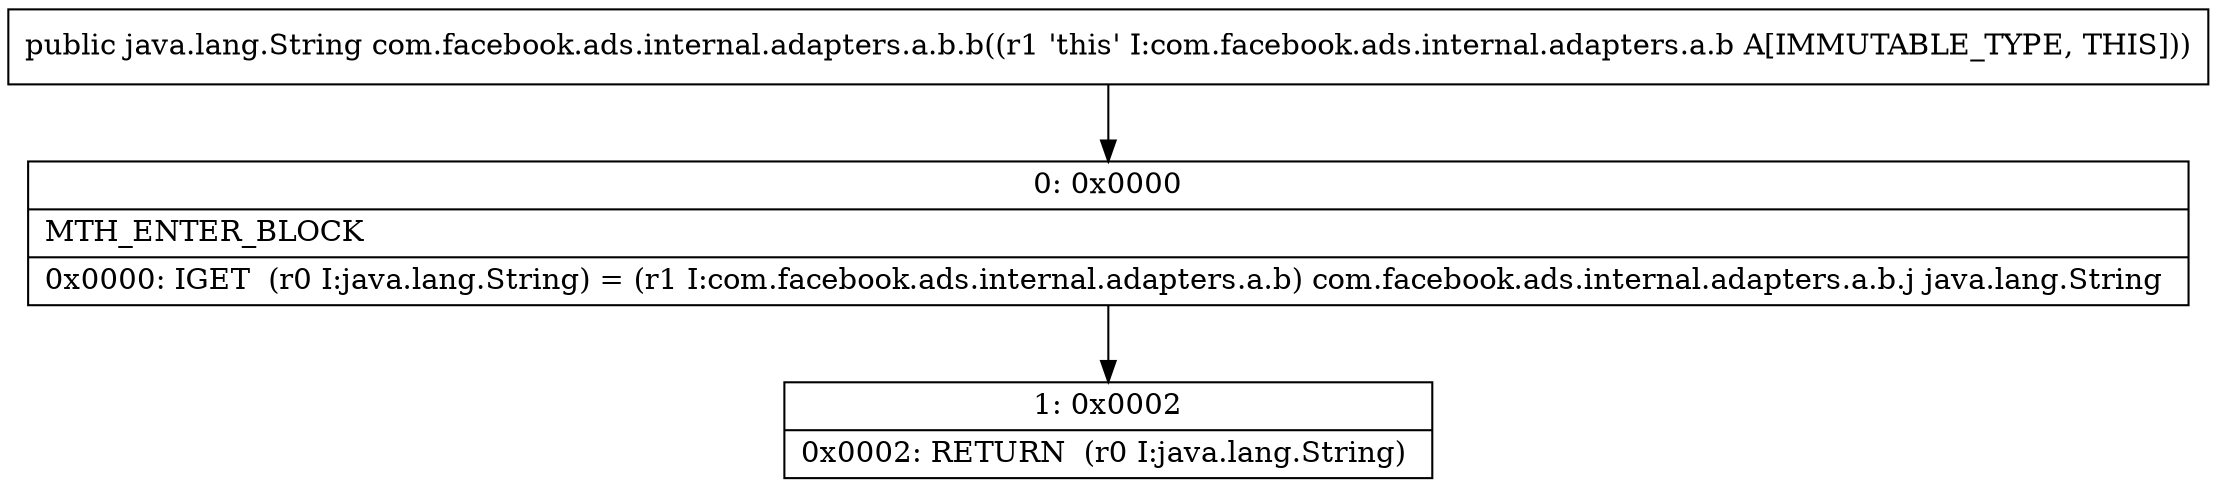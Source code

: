 digraph "CFG forcom.facebook.ads.internal.adapters.a.b.b()Ljava\/lang\/String;" {
Node_0 [shape=record,label="{0\:\ 0x0000|MTH_ENTER_BLOCK\l|0x0000: IGET  (r0 I:java.lang.String) = (r1 I:com.facebook.ads.internal.adapters.a.b) com.facebook.ads.internal.adapters.a.b.j java.lang.String \l}"];
Node_1 [shape=record,label="{1\:\ 0x0002|0x0002: RETURN  (r0 I:java.lang.String) \l}"];
MethodNode[shape=record,label="{public java.lang.String com.facebook.ads.internal.adapters.a.b.b((r1 'this' I:com.facebook.ads.internal.adapters.a.b A[IMMUTABLE_TYPE, THIS])) }"];
MethodNode -> Node_0;
Node_0 -> Node_1;
}


